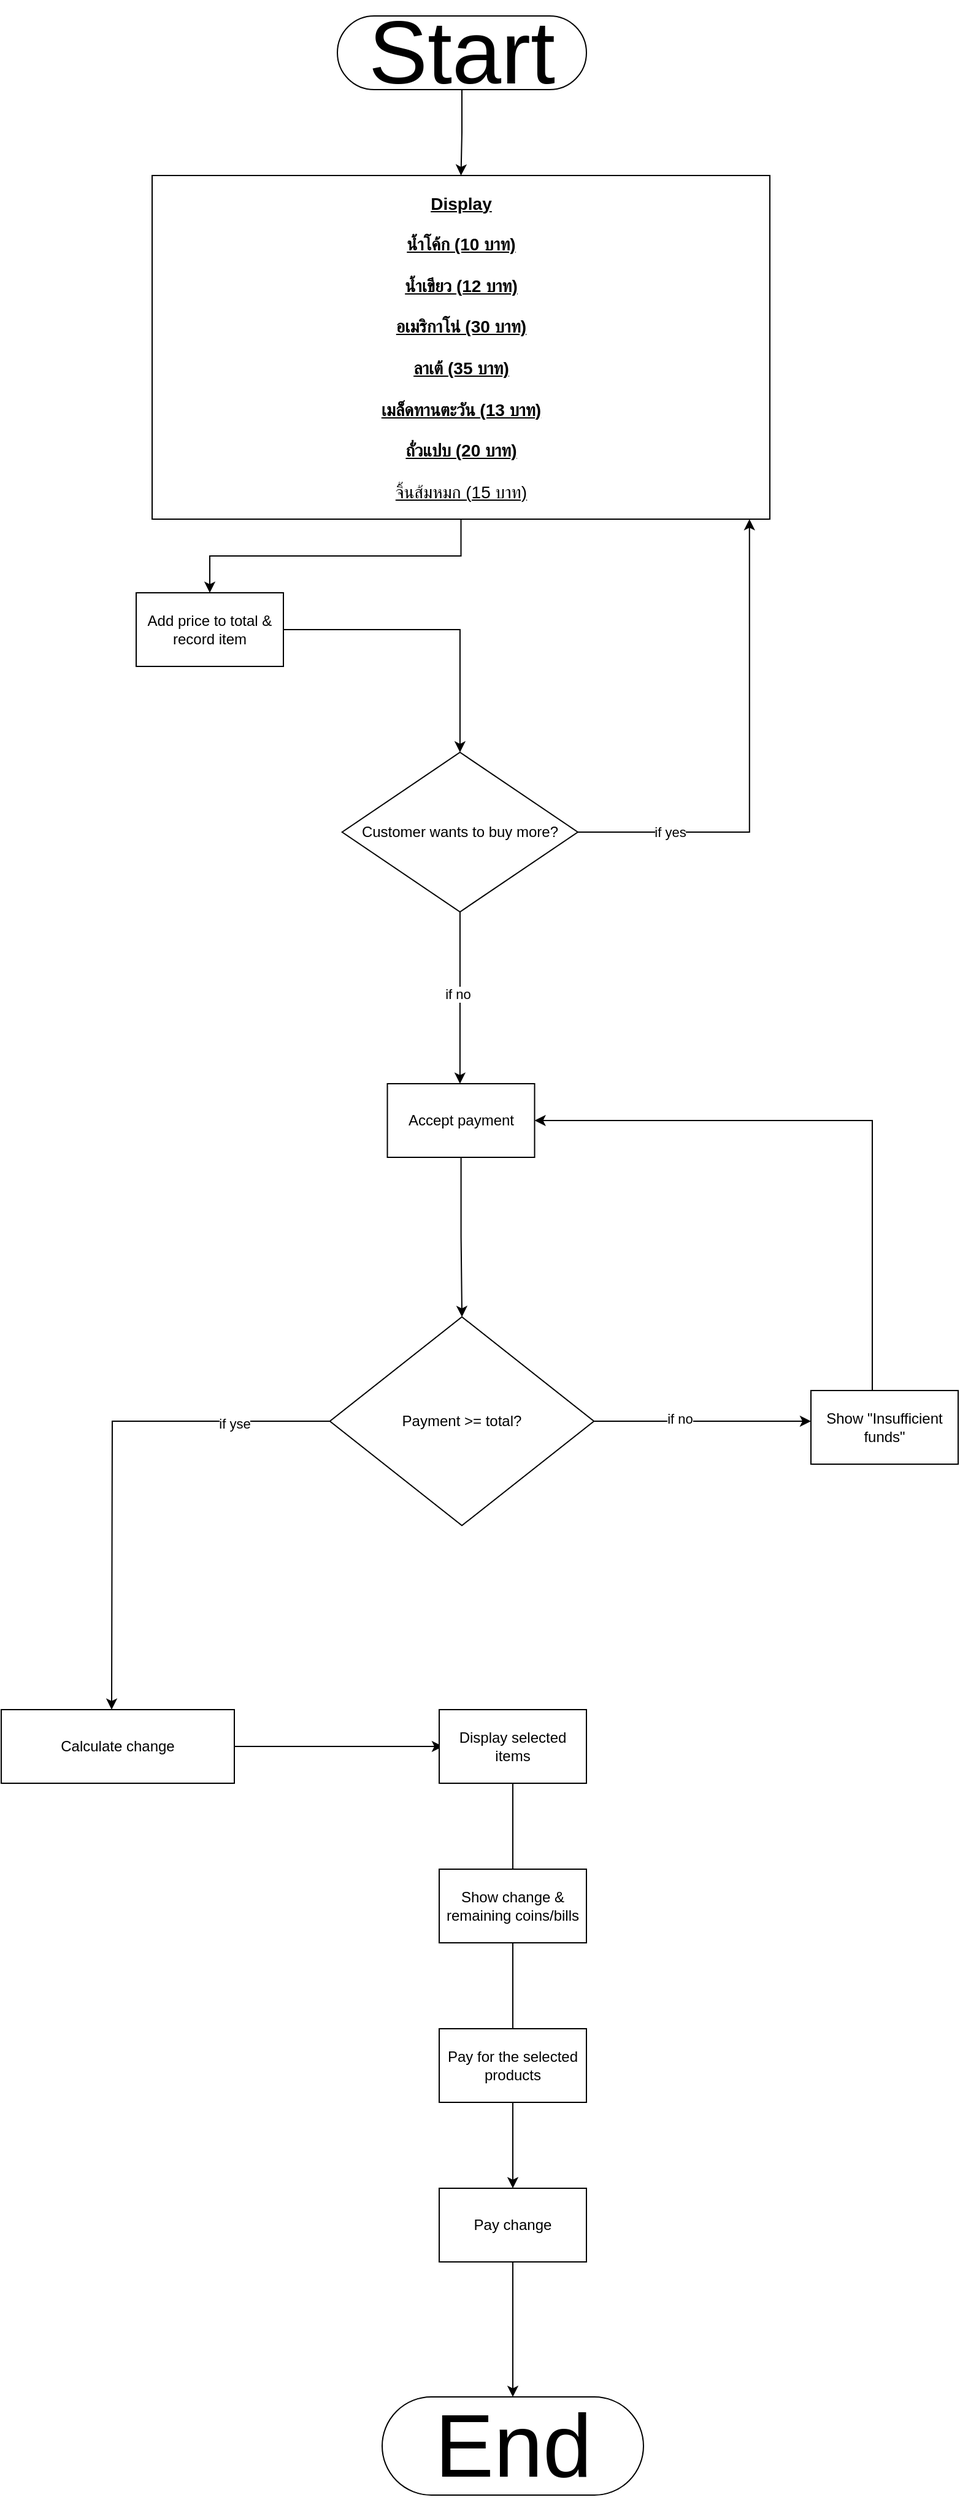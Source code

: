 <mxfile version="27.2.0">
  <diagram name="Page-1" id="wvLtiSMvMj_-HsReq6n3">
    <mxGraphModel dx="1578" dy="728" grid="1" gridSize="10" guides="1" tooltips="1" connect="1" arrows="1" fold="1" page="1" pageScale="1" pageWidth="850" pageHeight="1100" math="0" shadow="0">
      <root>
        <mxCell id="0" />
        <mxCell id="1" parent="0" />
        <mxCell id="Pa0JYJkhse4otXrvz2yN-2" style="edgeStyle=orthogonalEdgeStyle;rounded=0;orthogonalLoop=1;jettySize=auto;html=1;" edge="1" parent="1" source="Pa0JYJkhse4otXrvz2yN-1" target="Pa0JYJkhse4otXrvz2yN-3">
          <mxGeometry relative="1" as="geometry">
            <mxPoint x="425.5" y="180" as="targetPoint" />
          </mxGeometry>
        </mxCell>
        <mxCell id="Pa0JYJkhse4otXrvz2yN-1" value="&lt;font style=&quot;font-size: 72px;&quot;&gt;Start&lt;/font&gt;" style="rounded=1;whiteSpace=wrap;html=1;arcSize=50;fillColor=light-dark(#FFFFFF,#3333FF);" vertex="1" parent="1">
          <mxGeometry x="324" y="30" width="203" height="60" as="geometry" />
        </mxCell>
        <mxCell id="Pa0JYJkhse4otXrvz2yN-4" style="edgeStyle=orthogonalEdgeStyle;rounded=0;orthogonalLoop=1;jettySize=auto;html=1;" edge="1" parent="1" source="Pa0JYJkhse4otXrvz2yN-3" target="Pa0JYJkhse4otXrvz2yN-5">
          <mxGeometry relative="1" as="geometry">
            <mxPoint x="424.75" y="550" as="targetPoint" />
          </mxGeometry>
        </mxCell>
        <mxCell id="Pa0JYJkhse4otXrvz2yN-3" value="&lt;div style=&quot;&quot;&gt;&lt;font style=&quot;font-size: 14px;&quot;&gt;&lt;b style=&quot;background-color: transparent; color: light-dark(rgb(0, 0, 0), rgb(255, 255, 255));&quot;&gt;&lt;u&gt;Display&lt;/u&gt;&lt;/b&gt;&lt;br&gt;&lt;b&gt;&lt;u&gt;&lt;br&gt;น้ำโค้ก (10 บาท)&lt;br&gt;&lt;br&gt;&lt;/u&gt;&lt;/b&gt;&lt;u style=&quot;background-color: transparent; color: light-dark(rgb(0, 0, 0), rgb(255, 255, 255)); font-weight: bold;&quot;&gt;น้ำเขียว (12 บาท)&lt;/u&gt;&lt;br&gt;&lt;b&gt;&lt;u&gt;&lt;br&gt;&lt;/u&gt;&lt;/b&gt;&lt;u style=&quot;background-color: transparent; color: light-dark(rgb(0, 0, 0), rgb(255, 255, 255)); font-weight: bold;&quot;&gt;อเมริกาโน่ (30 บาท)&lt;/u&gt;&lt;br&gt;&lt;b&gt;&lt;u&gt;&lt;br&gt;&lt;/u&gt;&lt;/b&gt;&lt;u style=&quot;background-color: transparent; color: light-dark(rgb(0, 0, 0), rgb(255, 255, 255)); font-weight: bold;&quot;&gt;ลาเต้ (35 บาท)&lt;/u&gt;&lt;br&gt;&lt;b&gt;&lt;u&gt;&lt;br&gt;&lt;/u&gt;&lt;/b&gt;&lt;u style=&quot;background-color: transparent; color: light-dark(rgb(0, 0, 0), rgb(255, 255, 255)); font-weight: bold;&quot;&gt;เมล็ดทานตะวัน (13 บาท)&lt;/u&gt;&lt;br&gt;&lt;b&gt;&lt;u&gt;&lt;br&gt;&lt;/u&gt;&lt;/b&gt;&lt;u style=&quot;background-color: transparent; color: light-dark(rgb(0, 0, 0), rgb(255, 255, 255)); font-weight: bold;&quot;&gt;ถั่วแปบ (20 บาท)&lt;/u&gt;&lt;br&gt;&lt;b&gt;&lt;u&gt;&lt;br&gt;&lt;/u&gt;&lt;/b&gt;&lt;u style=&quot;background-color: transparent; color: light-dark(rgb(0, 0, 0), rgb(255, 255, 255));&quot;&gt;จิ้นส้มหมก (15 บาท)&lt;/u&gt;&lt;/font&gt;&lt;/div&gt;" style="rounded=0;whiteSpace=wrap;html=1;align=center;fillColor=light-dark(#FFFFFF,#00FFFF);" vertex="1" parent="1">
          <mxGeometry x="173" y="160" width="503.5" height="280" as="geometry" />
        </mxCell>
        <mxCell id="Pa0JYJkhse4otXrvz2yN-7" style="edgeStyle=orthogonalEdgeStyle;rounded=0;orthogonalLoop=1;jettySize=auto;html=1;" edge="1" parent="1" source="Pa0JYJkhse4otXrvz2yN-5" target="Pa0JYJkhse4otXrvz2yN-8">
          <mxGeometry relative="1" as="geometry">
            <mxPoint x="424.75" y="660" as="targetPoint" />
          </mxGeometry>
        </mxCell>
        <mxCell id="Pa0JYJkhse4otXrvz2yN-5" value="Add price to total &amp;amp; record item" style="rounded=0;whiteSpace=wrap;html=1;fillColor=light-dark(#FFFFFF,#33FF33);" vertex="1" parent="1">
          <mxGeometry x="160.0" y="500" width="120" height="60" as="geometry" />
        </mxCell>
        <mxCell id="Pa0JYJkhse4otXrvz2yN-16" style="edgeStyle=orthogonalEdgeStyle;rounded=0;orthogonalLoop=1;jettySize=auto;html=1;" edge="1" parent="1" source="Pa0JYJkhse4otXrvz2yN-8">
          <mxGeometry relative="1" as="geometry">
            <mxPoint x="423.935" y="900" as="targetPoint" />
          </mxGeometry>
        </mxCell>
        <mxCell id="Pa0JYJkhse4otXrvz2yN-17" value="if no" style="edgeLabel;html=1;align=center;verticalAlign=middle;resizable=0;points=[];" vertex="1" connectable="0" parent="Pa0JYJkhse4otXrvz2yN-16">
          <mxGeometry x="-0.054" y="-2" relative="1" as="geometry">
            <mxPoint as="offset" />
          </mxGeometry>
        </mxCell>
        <mxCell id="Pa0JYJkhse4otXrvz2yN-8" value="Customer wants to buy more?" style="rhombus;whiteSpace=wrap;html=1;fillColor=light-dark(#FFFFFF,#FF00FF);" vertex="1" parent="1">
          <mxGeometry x="327.87" y="630" width="192.13" height="130" as="geometry" />
        </mxCell>
        <mxCell id="Pa0JYJkhse4otXrvz2yN-14" style="edgeStyle=orthogonalEdgeStyle;rounded=0;orthogonalLoop=1;jettySize=auto;html=1;entryX=0.967;entryY=1;entryDx=0;entryDy=0;entryPerimeter=0;" edge="1" parent="1" source="Pa0JYJkhse4otXrvz2yN-8" target="Pa0JYJkhse4otXrvz2yN-3">
          <mxGeometry relative="1" as="geometry">
            <Array as="points">
              <mxPoint x="660" y="695" />
            </Array>
          </mxGeometry>
        </mxCell>
        <mxCell id="Pa0JYJkhse4otXrvz2yN-15" value="if yes" style="edgeLabel;html=1;align=center;verticalAlign=middle;resizable=0;points=[];" vertex="1" connectable="0" parent="Pa0JYJkhse4otXrvz2yN-14">
          <mxGeometry x="-0.622" relative="1" as="geometry">
            <mxPoint as="offset" />
          </mxGeometry>
        </mxCell>
        <mxCell id="Pa0JYJkhse4otXrvz2yN-19" style="edgeStyle=orthogonalEdgeStyle;rounded=0;orthogonalLoop=1;jettySize=auto;html=1;" edge="1" parent="1" source="Pa0JYJkhse4otXrvz2yN-18" target="Pa0JYJkhse4otXrvz2yN-20">
          <mxGeometry relative="1" as="geometry">
            <mxPoint x="424.75" y="1030" as="targetPoint" />
          </mxGeometry>
        </mxCell>
        <mxCell id="Pa0JYJkhse4otXrvz2yN-18" value="Accept payment" style="rounded=0;whiteSpace=wrap;html=1;fillColor=light-dark(#FFFFFF,#33FF33);" vertex="1" parent="1">
          <mxGeometry x="364.75" y="900" width="120" height="60" as="geometry" />
        </mxCell>
        <mxCell id="Pa0JYJkhse4otXrvz2yN-21" style="edgeStyle=orthogonalEdgeStyle;rounded=0;orthogonalLoop=1;jettySize=auto;html=1;" edge="1" parent="1" source="Pa0JYJkhse4otXrvz2yN-20">
          <mxGeometry relative="1" as="geometry">
            <mxPoint x="140" y="1410" as="targetPoint" />
          </mxGeometry>
        </mxCell>
        <mxCell id="Pa0JYJkhse4otXrvz2yN-23" value="if yse" style="edgeLabel;html=1;align=center;verticalAlign=middle;resizable=0;points=[];" vertex="1" connectable="0" parent="Pa0JYJkhse4otXrvz2yN-21">
          <mxGeometry x="-0.621" y="2" relative="1" as="geometry">
            <mxPoint as="offset" />
          </mxGeometry>
        </mxCell>
        <mxCell id="Pa0JYJkhse4otXrvz2yN-24" style="edgeStyle=orthogonalEdgeStyle;rounded=0;orthogonalLoop=1;jettySize=auto;html=1;" edge="1" parent="1" source="Pa0JYJkhse4otXrvz2yN-20">
          <mxGeometry relative="1" as="geometry">
            <mxPoint x="710" y="1175" as="targetPoint" />
          </mxGeometry>
        </mxCell>
        <mxCell id="Pa0JYJkhse4otXrvz2yN-34" value="if no" style="edgeLabel;html=1;align=center;verticalAlign=middle;resizable=0;points=[];" vertex="1" connectable="0" parent="Pa0JYJkhse4otXrvz2yN-24">
          <mxGeometry x="-0.21" y="2" relative="1" as="geometry">
            <mxPoint as="offset" />
          </mxGeometry>
        </mxCell>
        <mxCell id="Pa0JYJkhse4otXrvz2yN-20" value="Payment &amp;gt;= total?" style="rhombus;whiteSpace=wrap;html=1;fillColor=light-dark(#FFFFFF,#FF33FF);" vertex="1" parent="1">
          <mxGeometry x="317.88" y="1090" width="215.25" height="170" as="geometry" />
        </mxCell>
        <mxCell id="Pa0JYJkhse4otXrvz2yN-26" style="edgeStyle=orthogonalEdgeStyle;rounded=0;orthogonalLoop=1;jettySize=auto;html=1;entryX=1;entryY=0.5;entryDx=0;entryDy=0;" edge="1" parent="1" source="Pa0JYJkhse4otXrvz2yN-25" target="Pa0JYJkhse4otXrvz2yN-18">
          <mxGeometry relative="1" as="geometry">
            <mxPoint x="770" y="910" as="targetPoint" />
            <Array as="points">
              <mxPoint x="760" y="930" />
            </Array>
          </mxGeometry>
        </mxCell>
        <mxCell id="Pa0JYJkhse4otXrvz2yN-25" value="Show &quot;Insufficient funds&quot;" style="rounded=0;whiteSpace=wrap;html=1;fillColor=light-dark(#FFFFFF,#33FF33);" vertex="1" parent="1">
          <mxGeometry x="710" y="1150" width="120" height="60" as="geometry" />
        </mxCell>
        <mxCell id="Pa0JYJkhse4otXrvz2yN-30" style="edgeStyle=orthogonalEdgeStyle;rounded=0;orthogonalLoop=1;jettySize=auto;html=1;" edge="1" parent="1" source="Pa0JYJkhse4otXrvz2yN-29">
          <mxGeometry relative="1" as="geometry">
            <mxPoint x="410" y="1440" as="targetPoint" />
          </mxGeometry>
        </mxCell>
        <mxCell id="Pa0JYJkhse4otXrvz2yN-29" value="Calculate change" style="rounded=0;whiteSpace=wrap;html=1;fillColor=light-dark(#FFFFFF,#33FF33);" vertex="1" parent="1">
          <mxGeometry x="50" y="1410" width="190" height="60" as="geometry" />
        </mxCell>
        <mxCell id="Pa0JYJkhse4otXrvz2yN-32" style="edgeStyle=orthogonalEdgeStyle;rounded=0;orthogonalLoop=1;jettySize=auto;html=1;" edge="1" parent="1" source="Pa0JYJkhse4otXrvz2yN-31">
          <mxGeometry relative="1" as="geometry">
            <mxPoint x="467" y="1600" as="targetPoint" />
          </mxGeometry>
        </mxCell>
        <mxCell id="Pa0JYJkhse4otXrvz2yN-31" value="Display selected items" style="rounded=0;whiteSpace=wrap;html=1;fillColor=light-dark(#FFFFFF,#33FF33);" vertex="1" parent="1">
          <mxGeometry x="407" y="1410" width="120" height="60" as="geometry" />
        </mxCell>
        <mxCell id="Pa0JYJkhse4otXrvz2yN-35" style="edgeStyle=orthogonalEdgeStyle;rounded=0;orthogonalLoop=1;jettySize=auto;html=1;" edge="1" parent="1" source="Pa0JYJkhse4otXrvz2yN-33" target="Pa0JYJkhse4otXrvz2yN-36">
          <mxGeometry relative="1" as="geometry">
            <mxPoint x="467" y="1680" as="targetPoint" />
          </mxGeometry>
        </mxCell>
        <mxCell id="Pa0JYJkhse4otXrvz2yN-33" value="Show change &amp; remaining coins/bills" style="rounded=0;whiteSpace=wrap;html=1;fillColor=light-dark(#FFFFFF,#33FF33);" vertex="1" parent="1">
          <mxGeometry x="407" y="1540" width="120" height="60" as="geometry" />
        </mxCell>
        <mxCell id="Pa0JYJkhse4otXrvz2yN-39" style="edgeStyle=orthogonalEdgeStyle;rounded=0;orthogonalLoop=1;jettySize=auto;html=1;" edge="1" parent="1" source="Pa0JYJkhse4otXrvz2yN-36" target="Pa0JYJkhse4otXrvz2yN-38">
          <mxGeometry relative="1" as="geometry" />
        </mxCell>
        <mxCell id="Pa0JYJkhse4otXrvz2yN-36" value="Pay change" style="rounded=0;whiteSpace=wrap;html=1;fillColor=light-dark(#FFFFFF,#00FF00);" vertex="1" parent="1">
          <mxGeometry x="407" y="1800" width="120" height="60" as="geometry" />
        </mxCell>
        <mxCell id="Pa0JYJkhse4otXrvz2yN-37" value="Pay for the selected products" style="rounded=0;whiteSpace=wrap;html=1;fillColor=light-dark(#FFFFFF,#33FF33);" vertex="1" parent="1">
          <mxGeometry x="407" y="1670" width="120" height="60" as="geometry" />
        </mxCell>
        <mxCell id="Pa0JYJkhse4otXrvz2yN-38" value="&lt;font style=&quot;font-size: 72px;&quot;&gt;End&lt;/font&gt;" style="rounded=1;whiteSpace=wrap;html=1;arcSize=50;fillColor=light-dark(#FFFFFF,#FF0000);" vertex="1" parent="1">
          <mxGeometry x="360.5" y="1970" width="213" height="80" as="geometry" />
        </mxCell>
      </root>
    </mxGraphModel>
  </diagram>
</mxfile>
